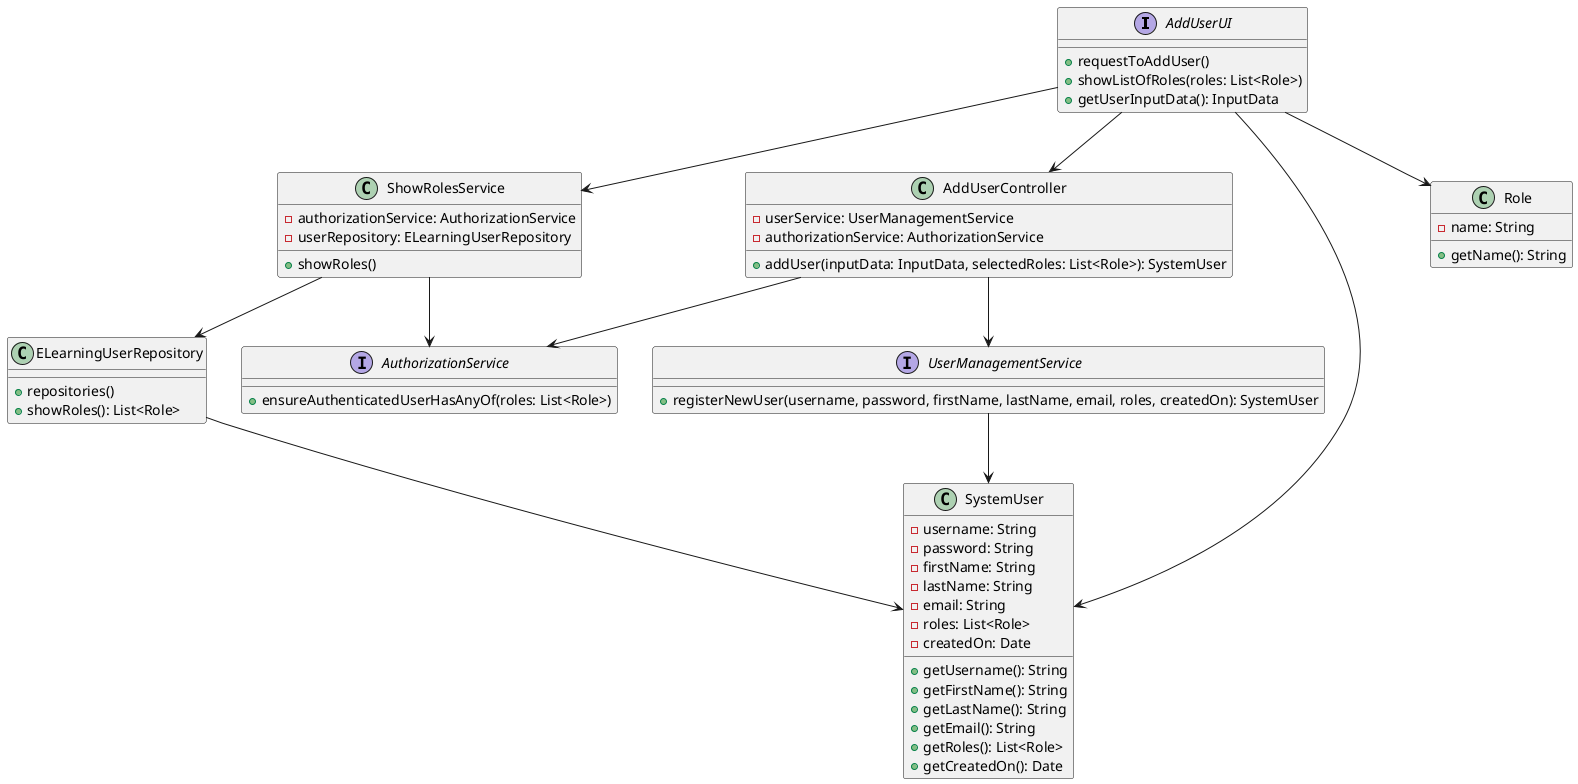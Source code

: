 @startuml

interface AddUserUI {
  +requestToAddUser()
  +showListOfRoles(roles: List<Role>)
  +getUserInputData(): InputData
}

class ShowRolesService {
  -authorizationService: AuthorizationService
  -userRepository: ELearningUserRepository
  +showRoles()
}

class AddUserController {
  -userService: UserManagementService
  -authorizationService: AuthorizationService
  +addUser(inputData: InputData, selectedRoles: List<Role>): SystemUser
}

interface AuthorizationService {
  +ensureAuthenticatedUserHasAnyOf(roles: List<Role>)
}

interface UserManagementService {
  +registerNewUser(username, password, firstName, lastName, email, roles, createdOn): SystemUser
}

class ELearningUserRepository {
  +repositories()
  +showRoles(): List<Role>
}

class SystemUser {
  -username: String
  -password: String
  -firstName: String
  -lastName: String
  -email: String
  -roles: List<Role>
  -createdOn: Date
  +getUsername(): String
  +getFirstName(): String
  +getLastName(): String
  +getEmail(): String
  +getRoles(): List<Role>
  +getCreatedOn(): Date
}

class Role {
  -name: String
  +getName(): String
}

AddUserUI --> ShowRolesService
AddUserUI --> AddUserController
AddUserUI --> SystemUser
ShowRolesService --> ELearningUserRepository
AddUserController --> UserManagementService
AddUserController --> AuthorizationService
ShowRolesService --> AuthorizationService
UserManagementService --> SystemUser
ELearningUserRepository --> SystemUser
AddUserUI --> Role
@enduml